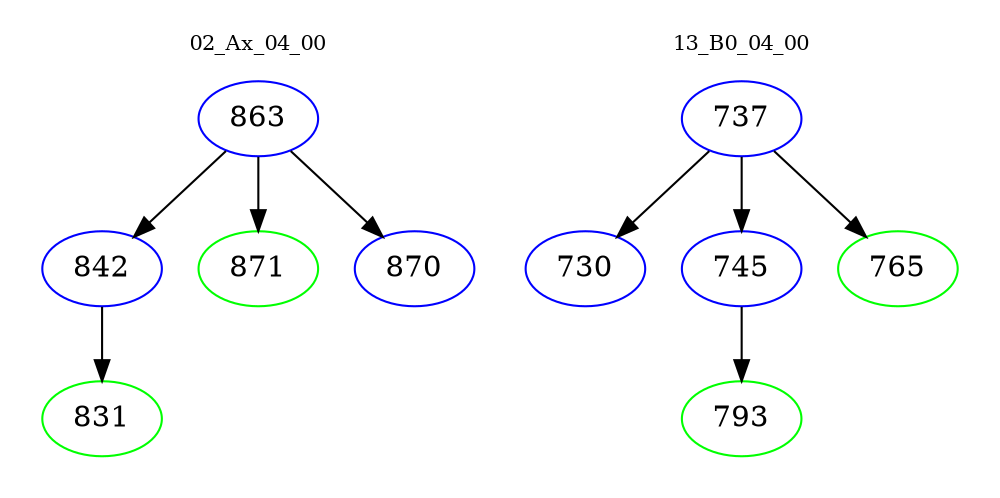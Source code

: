 digraph{
subgraph cluster_0 {
color = white
label = "02_Ax_04_00";
fontsize=10;
T0_863 [label="863", color="blue"]
T0_863 -> T0_842 [color="black"]
T0_842 [label="842", color="blue"]
T0_842 -> T0_831 [color="black"]
T0_831 [label="831", color="green"]
T0_863 -> T0_871 [color="black"]
T0_871 [label="871", color="green"]
T0_863 -> T0_870 [color="black"]
T0_870 [label="870", color="blue"]
}
subgraph cluster_1 {
color = white
label = "13_B0_04_00";
fontsize=10;
T1_737 [label="737", color="blue"]
T1_737 -> T1_730 [color="black"]
T1_730 [label="730", color="blue"]
T1_737 -> T1_745 [color="black"]
T1_745 [label="745", color="blue"]
T1_745 -> T1_793 [color="black"]
T1_793 [label="793", color="green"]
T1_737 -> T1_765 [color="black"]
T1_765 [label="765", color="green"]
}
}
